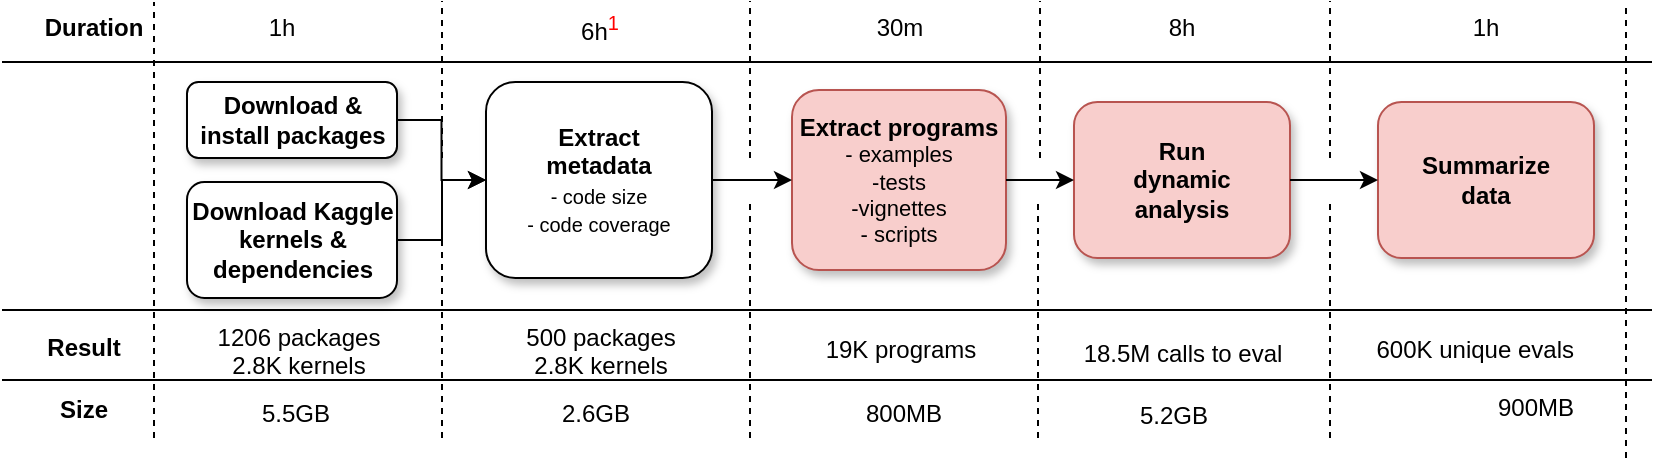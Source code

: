 <mxfile version="13.6.5" type="github">
  <diagram id="F0AHolVVesLSMNE4kyMN" name="Page-1">
    <mxGraphModel dx="1422" dy="812" grid="1" gridSize="10" guides="1" tooltips="1" connect="1" arrows="1" fold="1" page="1" pageScale="1" pageWidth="850" pageHeight="1100" math="0" shadow="0">
      <root>
        <mxCell id="0" />
        <mxCell id="1" parent="0" />
        <mxCell id="XyMEwlzETBZZqd7nD72x-1" style="edgeStyle=orthogonalEdgeStyle;rounded=0;orthogonalLoop=1;jettySize=auto;html=1;exitX=1;exitY=0.5;exitDx=0;exitDy=0;entryX=0;entryY=0.5;entryDx=0;entryDy=0;" edge="1" parent="1" source="XyMEwlzETBZZqd7nD72x-2" target="XyMEwlzETBZZqd7nD72x-3">
          <mxGeometry relative="1" as="geometry" />
        </mxCell>
        <mxCell id="XyMEwlzETBZZqd7nD72x-2" value="Download &amp;amp; install packages" style="whiteSpace=wrap;html=1;rounded=1;shadow=1;fontStyle=1" vertex="1" parent="1">
          <mxGeometry x="137.5" y="82" width="105" height="38" as="geometry" />
        </mxCell>
        <mxCell id="XyMEwlzETBZZqd7nD72x-3" value="Extract&lt;br&gt;metadata &lt;br&gt;&lt;span style=&quot;font-weight: normal ; font-size: 10px&quot;&gt;- code size&lt;br&gt;- code coverage&lt;br&gt;&lt;/span&gt;" style="whiteSpace=wrap;html=1;rounded=1;shadow=1;fontStyle=1" vertex="1" parent="1">
          <mxGeometry x="287" y="82" width="113" height="98" as="geometry" />
        </mxCell>
        <mxCell id="XyMEwlzETBZZqd7nD72x-4" value="Extract programs&lt;br&gt;&lt;div style=&quot;font-size: 11px&quot;&gt;&lt;span style=&quot;font-weight: normal&quot;&gt;&lt;font style=&quot;font-size: 11px&quot;&gt;- examples&lt;/font&gt;&lt;/span&gt;&lt;/div&gt;&lt;div style=&quot;font-size: 11px&quot;&gt;&lt;span style=&quot;font-weight: normal&quot;&gt;&lt;font style=&quot;font-size: 11px&quot;&gt;-tests&lt;/font&gt;&lt;/span&gt;&lt;/div&gt;&lt;div style=&quot;font-size: 11px&quot;&gt;&lt;span style=&quot;font-weight: normal&quot;&gt;&lt;font style=&quot;font-size: 11px&quot;&gt;-vignettes&lt;/font&gt;&lt;/span&gt;&lt;/div&gt;&lt;div style=&quot;font-size: 11px&quot;&gt;&lt;span style=&quot;font-weight: normal&quot;&gt;&lt;font style=&quot;font-size: 11px&quot;&gt;- scripts&lt;/font&gt;&lt;/span&gt;&lt;br&gt;&lt;/div&gt;" style="whiteSpace=wrap;html=1;rounded=1;shadow=1;fontStyle=1;fillColor=#f8cecc;strokeColor=#b85450;" vertex="1" parent="1">
          <mxGeometry x="440" y="86" width="107" height="90" as="geometry" />
        </mxCell>
        <mxCell id="XyMEwlzETBZZqd7nD72x-5" value="Run &lt;br&gt;dynamic&lt;br&gt;analysis" style="whiteSpace=wrap;html=1;rounded=1;shadow=1;fontStyle=1;fillColor=#f8cecc;strokeColor=#b85450;" vertex="1" parent="1">
          <mxGeometry x="581" y="92" width="108" height="78" as="geometry" />
        </mxCell>
        <mxCell id="XyMEwlzETBZZqd7nD72x-6" value="Summarize &lt;br&gt;data" style="whiteSpace=wrap;html=1;rounded=1;shadow=1;fontStyle=1;fillColor=#f8cecc;strokeColor=#b85450;" vertex="1" parent="1">
          <mxGeometry x="733" y="92" width="108" height="78" as="geometry" />
        </mxCell>
        <mxCell id="XyMEwlzETBZZqd7nD72x-7" style="edgeStyle=orthogonalEdgeStyle;rounded=0;orthogonalLoop=1;jettySize=auto;html=1;entryX=0;entryY=0.5;entryDx=0;entryDy=0;exitX=1;exitY=0.5;exitDx=0;exitDy=0;" edge="1" parent="1" source="XyMEwlzETBZZqd7nD72x-3" target="XyMEwlzETBZZqd7nD72x-4">
          <mxGeometry relative="1" as="geometry">
            <mxPoint x="367" y="122" as="sourcePoint" />
            <mxPoint x="297" y="132" as="targetPoint" />
          </mxGeometry>
        </mxCell>
        <mxCell id="XyMEwlzETBZZqd7nD72x-8" style="edgeStyle=orthogonalEdgeStyle;rounded=0;orthogonalLoop=1;jettySize=auto;html=1;exitX=1;exitY=0.5;exitDx=0;exitDy=0;entryX=0;entryY=0.5;entryDx=0;entryDy=0;" edge="1" parent="1" source="XyMEwlzETBZZqd7nD72x-4" target="XyMEwlzETBZZqd7nD72x-5">
          <mxGeometry relative="1" as="geometry">
            <mxPoint x="267" y="142" as="sourcePoint" />
            <mxPoint x="307" y="142" as="targetPoint" />
          </mxGeometry>
        </mxCell>
        <mxCell id="XyMEwlzETBZZqd7nD72x-9" style="edgeStyle=orthogonalEdgeStyle;rounded=0;orthogonalLoop=1;jettySize=auto;html=1;exitX=1;exitY=0.5;exitDx=0;exitDy=0;entryX=0;entryY=0.5;entryDx=0;entryDy=0;" edge="1" parent="1" source="XyMEwlzETBZZqd7nD72x-5" target="XyMEwlzETBZZqd7nD72x-6">
          <mxGeometry relative="1" as="geometry">
            <mxPoint x="277" y="152" as="sourcePoint" />
            <mxPoint x="317" y="152" as="targetPoint" />
          </mxGeometry>
        </mxCell>
        <mxCell id="XyMEwlzETBZZqd7nD72x-10" value="Result" style="text;html=1;strokeColor=none;fillColor=none;align=center;verticalAlign=middle;whiteSpace=wrap;rounded=0;fontStyle=1" vertex="1" parent="1">
          <mxGeometry x="61.0" y="205" width="50" height="20" as="geometry" />
        </mxCell>
        <mxCell id="XyMEwlzETBZZqd7nD72x-11" value="Size" style="text;html=1;strokeColor=none;fillColor=none;align=center;verticalAlign=middle;whiteSpace=wrap;rounded=0;fontStyle=1" vertex="1" parent="1">
          <mxGeometry x="51" y="236" width="70" height="20" as="geometry" />
        </mxCell>
        <mxCell id="XyMEwlzETBZZqd7nD72x-12" value="" style="endArrow=none;html=1;" edge="1" parent="1">
          <mxGeometry width="50" height="50" relative="1" as="geometry">
            <mxPoint x="45" y="231" as="sourcePoint" />
            <mxPoint x="870" y="231" as="targetPoint" />
          </mxGeometry>
        </mxCell>
        <mxCell id="XyMEwlzETBZZqd7nD72x-14" value="" style="endArrow=none;dashed=1;html=1;fontStyle=1" edge="1" parent="1">
          <mxGeometry width="50" height="50" relative="1" as="geometry">
            <mxPoint x="121" y="260" as="sourcePoint" />
            <mxPoint x="121" y="42" as="targetPoint" />
          </mxGeometry>
        </mxCell>
        <mxCell id="XyMEwlzETBZZqd7nD72x-15" value="" style="endArrow=none;dashed=1;html=1;" edge="1" parent="1">
          <mxGeometry width="50" height="50" relative="1" as="geometry">
            <mxPoint x="265" y="260" as="sourcePoint" />
            <mxPoint x="265" y="142" as="targetPoint" />
          </mxGeometry>
        </mxCell>
        <mxCell id="XyMEwlzETBZZqd7nD72x-16" value="" style="endArrow=none;dashed=1;html=1;" edge="1" parent="1">
          <mxGeometry width="50" height="50" relative="1" as="geometry">
            <mxPoint x="419" y="260" as="sourcePoint" />
            <mxPoint x="419.0" y="142" as="targetPoint" />
          </mxGeometry>
        </mxCell>
        <mxCell id="XyMEwlzETBZZqd7nD72x-17" value="" style="endArrow=none;dashed=1;html=1;" edge="1" parent="1">
          <mxGeometry width="50" height="50" relative="1" as="geometry">
            <mxPoint x="563" y="260" as="sourcePoint" />
            <mxPoint x="563.0" y="142" as="targetPoint" />
          </mxGeometry>
        </mxCell>
        <mxCell id="XyMEwlzETBZZqd7nD72x-18" value="" style="endArrow=none;dashed=1;html=1;" edge="1" parent="1">
          <mxGeometry width="50" height="50" relative="1" as="geometry">
            <mxPoint x="709" y="260" as="sourcePoint" />
            <mxPoint x="709" y="142" as="targetPoint" />
          </mxGeometry>
        </mxCell>
        <mxCell id="XyMEwlzETBZZqd7nD72x-19" value="" style="endArrow=none;dashed=1;html=1;" edge="1" parent="1">
          <mxGeometry width="50" height="50" relative="1" as="geometry">
            <mxPoint x="857" y="270" as="sourcePoint" />
            <mxPoint x="857" y="142" as="targetPoint" />
          </mxGeometry>
        </mxCell>
        <mxCell id="XyMEwlzETBZZqd7nD72x-20" value="1h" style="text;html=1;strokeColor=none;fillColor=none;align=center;verticalAlign=middle;whiteSpace=wrap;rounded=0;" vertex="1" parent="1">
          <mxGeometry x="165" y="45" width="40" height="20" as="geometry" />
        </mxCell>
        <mxCell id="XyMEwlzETBZZqd7nD72x-21" value="Duration" style="text;html=1;strokeColor=none;fillColor=none;align=center;verticalAlign=middle;whiteSpace=wrap;rounded=0;fontStyle=1" vertex="1" parent="1">
          <mxGeometry x="66.0" y="45" width="50" height="20" as="geometry" />
        </mxCell>
        <mxCell id="XyMEwlzETBZZqd7nD72x-22" value="6h&lt;font color=&quot;#FF0000&quot;&gt;&lt;sup&gt;1&lt;/sup&gt;&lt;/font&gt;" style="text;html=1;strokeColor=none;fillColor=none;align=center;verticalAlign=middle;whiteSpace=wrap;rounded=0;" vertex="1" parent="1">
          <mxGeometry x="323.5" y="45" width="40" height="20" as="geometry" />
        </mxCell>
        <mxCell id="XyMEwlzETBZZqd7nD72x-23" value="30m" style="text;html=1;strokeColor=none;fillColor=none;align=center;verticalAlign=middle;whiteSpace=wrap;rounded=0;" vertex="1" parent="1">
          <mxGeometry x="473.5" y="45" width="40" height="20" as="geometry" />
        </mxCell>
        <mxCell id="XyMEwlzETBZZqd7nD72x-24" value="8h" style="text;html=1;strokeColor=none;fillColor=none;align=center;verticalAlign=middle;whiteSpace=wrap;rounded=0;" vertex="1" parent="1">
          <mxGeometry x="615" y="45" width="40" height="20" as="geometry" />
        </mxCell>
        <mxCell id="XyMEwlzETBZZqd7nD72x-25" value="1h" style="text;html=1;strokeColor=none;fillColor=none;align=center;verticalAlign=middle;whiteSpace=wrap;rounded=0;" vertex="1" parent="1">
          <mxGeometry x="762" y="45" width="50" height="20" as="geometry" />
        </mxCell>
        <mxCell id="XyMEwlzETBZZqd7nD72x-26" value="&lt;div align=&quot;center&quot;&gt;1206 packages&lt;br&gt;&lt;/div&gt;&lt;div&gt;2.8K kernels&lt;/div&gt;" style="text;html=1;align=center;" vertex="1" parent="1">
          <mxGeometry x="130" y="196" width="125" height="44" as="geometry" />
        </mxCell>
        <mxCell id="XyMEwlzETBZZqd7nD72x-27" value="5.5GB" style="text;html=1;align=right;" vertex="1" parent="1">
          <mxGeometry x="165" y="234" width="45" height="30" as="geometry" />
        </mxCell>
        <mxCell id="XyMEwlzETBZZqd7nD72x-29" value="2.6GB" style="text;html=1;align=right;" vertex="1" parent="1">
          <mxGeometry x="327.5" y="234" width="32" height="30" as="geometry" />
        </mxCell>
        <mxCell id="XyMEwlzETBZZqd7nD72x-31" value="800MB" style="text;html=1;align=right;" vertex="1" parent="1">
          <mxGeometry x="470.93" y="234" width="45.13" height="30" as="geometry" />
        </mxCell>
        <mxCell id="XyMEwlzETBZZqd7nD72x-32" value="18.5M calls to eval" style="text;html=1;align=center;" vertex="1" parent="1">
          <mxGeometry x="570" y="204" width="130" height="20" as="geometry" />
        </mxCell>
        <mxCell id="XyMEwlzETBZZqd7nD72x-33" value="600K unique evals" style="text;html=1;align=right;" vertex="1" parent="1">
          <mxGeometry x="722" y="202" width="110" height="24" as="geometry" />
        </mxCell>
        <mxCell id="XyMEwlzETBZZqd7nD72x-34" value="900MB" style="text;html=1;align=right;" vertex="1" parent="1">
          <mxGeometry x="742" y="231" width="90" height="30" as="geometry" />
        </mxCell>
        <mxCell id="XyMEwlzETBZZqd7nD72x-35" value="" style="endArrow=none;html=1;" edge="1" parent="1">
          <mxGeometry width="50" height="50" relative="1" as="geometry">
            <mxPoint x="45" y="72" as="sourcePoint" />
            <mxPoint x="870" y="72" as="targetPoint" />
          </mxGeometry>
        </mxCell>
        <mxCell id="XyMEwlzETBZZqd7nD72x-36" value="" style="endArrow=none;dashed=1;html=1;" edge="1" parent="1">
          <mxGeometry width="50" height="50" relative="1" as="geometry">
            <mxPoint x="265" y="120" as="sourcePoint" />
            <mxPoint x="265" y="41.5" as="targetPoint" />
          </mxGeometry>
        </mxCell>
        <mxCell id="XyMEwlzETBZZqd7nD72x-37" value="" style="endArrow=none;dashed=1;html=1;" edge="1" parent="1">
          <mxGeometry width="50" height="50" relative="1" as="geometry">
            <mxPoint x="419" y="120" as="sourcePoint" />
            <mxPoint x="419" y="41.5" as="targetPoint" />
          </mxGeometry>
        </mxCell>
        <mxCell id="XyMEwlzETBZZqd7nD72x-38" value="" style="endArrow=none;dashed=1;html=1;" edge="1" parent="1">
          <mxGeometry width="50" height="50" relative="1" as="geometry">
            <mxPoint x="564" y="120" as="sourcePoint" />
            <mxPoint x="564" y="41.5" as="targetPoint" />
          </mxGeometry>
        </mxCell>
        <mxCell id="XyMEwlzETBZZqd7nD72x-39" value="" style="endArrow=none;dashed=1;html=1;" edge="1" parent="1">
          <mxGeometry width="50" height="50" relative="1" as="geometry">
            <mxPoint x="709" y="120" as="sourcePoint" />
            <mxPoint x="709" y="41.5" as="targetPoint" />
          </mxGeometry>
        </mxCell>
        <mxCell id="XyMEwlzETBZZqd7nD72x-40" value="" style="endArrow=none;dashed=1;html=1;" edge="1" parent="1">
          <mxGeometry width="50" height="50" relative="1" as="geometry">
            <mxPoint x="857" y="150" as="sourcePoint" />
            <mxPoint x="857" y="42" as="targetPoint" />
          </mxGeometry>
        </mxCell>
        <mxCell id="XyMEwlzETBZZqd7nD72x-47" value="" style="endArrow=none;html=1;" edge="1" parent="1">
          <mxGeometry width="50" height="50" relative="1" as="geometry">
            <mxPoint x="45" y="196" as="sourcePoint" />
            <mxPoint x="870" y="196" as="targetPoint" />
          </mxGeometry>
        </mxCell>
        <mxCell id="XyMEwlzETBZZqd7nD72x-48" value="5.2GB" style="text;html=1;align=right;" vertex="1" parent="1">
          <mxGeometry x="606.5" y="235" width="42" height="30" as="geometry" />
        </mxCell>
        <mxCell id="XyMEwlzETBZZqd7nD72x-49" value="Download Kaggle kernels &amp;amp; dependencies" style="whiteSpace=wrap;html=1;rounded=1;shadow=1;fontStyle=1" vertex="1" parent="1">
          <mxGeometry x="137.5" y="132" width="105" height="58" as="geometry" />
        </mxCell>
        <mxCell id="XyMEwlzETBZZqd7nD72x-50" style="edgeStyle=orthogonalEdgeStyle;rounded=0;orthogonalLoop=1;jettySize=auto;html=1;exitX=1;exitY=0.5;exitDx=0;exitDy=0;entryX=0;entryY=0.5;entryDx=0;entryDy=0;" edge="1" parent="1" source="XyMEwlzETBZZqd7nD72x-49" target="XyMEwlzETBZZqd7nD72x-3">
          <mxGeometry relative="1" as="geometry">
            <mxPoint x="252.5" y="121" as="sourcePoint" />
            <mxPoint x="297" y="141" as="targetPoint" />
            <Array as="points">
              <mxPoint x="265" y="161" />
              <mxPoint x="265" y="131" />
            </Array>
          </mxGeometry>
        </mxCell>
        <mxCell id="XyMEwlzETBZZqd7nD72x-52" value="&lt;div align=&quot;center&quot;&gt;500 packages&lt;br&gt;&lt;/div&gt;&lt;div&gt;2.8K kernels&lt;/div&gt;" style="text;html=1;align=center;" vertex="1" parent="1">
          <mxGeometry x="281" y="196" width="125" height="44" as="geometry" />
        </mxCell>
        <mxCell id="XyMEwlzETBZZqd7nD72x-54" value="19K programs" style="text;html=1;align=center;" vertex="1" parent="1">
          <mxGeometry x="431" y="202" width="125" height="24" as="geometry" />
        </mxCell>
      </root>
    </mxGraphModel>
  </diagram>
</mxfile>
